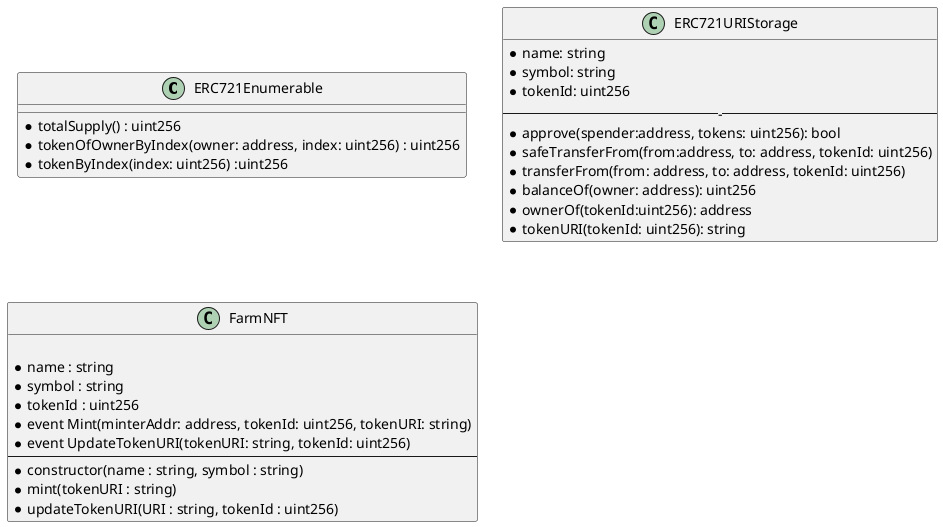 @startuml

class ERC721Enumerable{
*totalSupply() : uint256
*tokenOfOwnerByIndex(owner: address, index: uint256) : uint256
*tokenByIndex(index: uint256) :uint256
}

class ERC721URIStorage{
*name: string
*symbol: string
*tokenId: uint256
-----
*approve(spender:address, tokens: uint256): bool
*safeTransferFrom(from:address, to: address, tokenId: uint256)
*transferFrom(from: address, to: address, tokenId: uint256)
*balanceOf(owner: address): uint256
*ownerOf(tokenId:uint256): address
*tokenURI(tokenId: uint256): string
}

class FarmNFT{

*name : string
*symbol : string
*tokenId : uint256
* event Mint(minterAddr: address, tokenId: uint256, tokenURI: string)
* event UpdateTokenURI(tokenURI: string, tokenId: uint256)
--
*constructor(name : string, symbol : string)
*mint(tokenURI : string)
*updateTokenURI(URI : string, tokenId : uint256) 
}


@enduml

@startuml
ERC721URIStorage<|-- FarmNFT
ERC721Enumerable<|-- FarmNFT
@enduml

